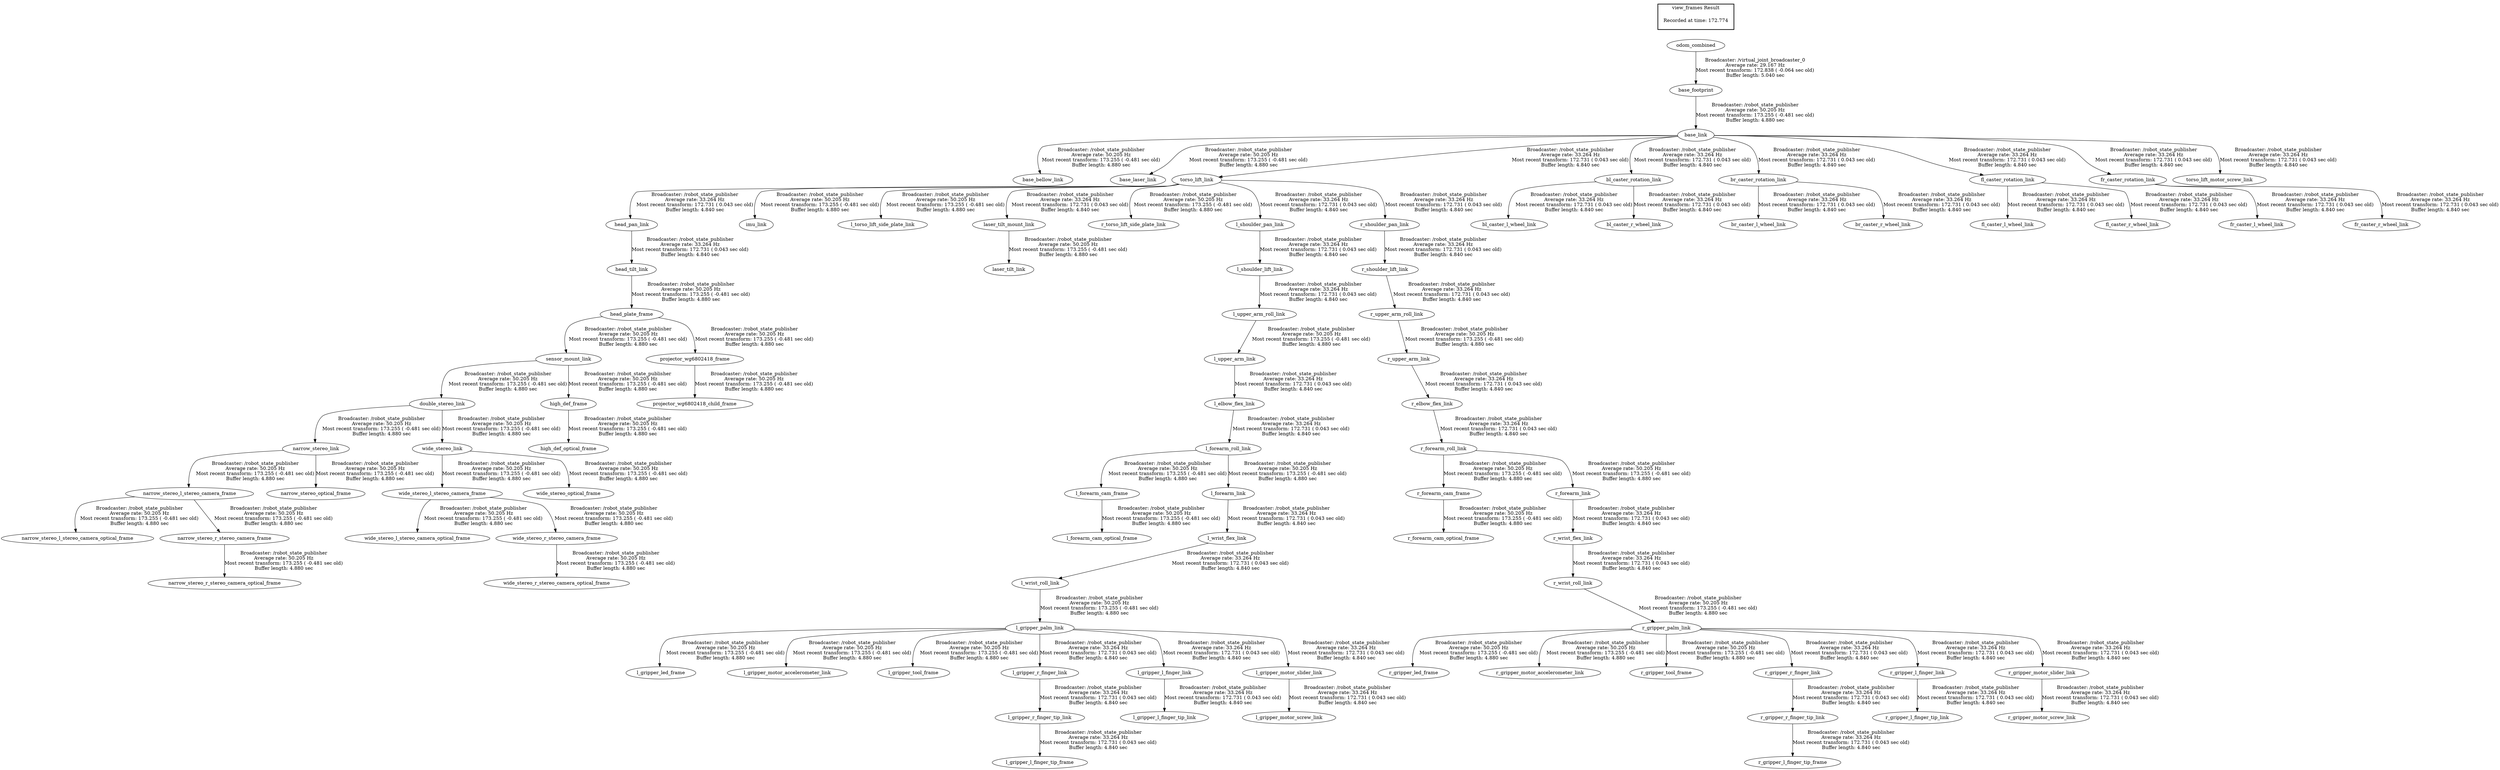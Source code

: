 digraph G {
"base_link" -> "base_bellow_link"[label="Broadcaster: /robot_state_publisher\nAverage rate: 50.205 Hz\nMost recent transform: 173.255 ( -0.481 sec old)\nBuffer length: 4.880 sec\n"];
"base_footprint" -> "base_link"[label="Broadcaster: /robot_state_publisher\nAverage rate: 50.205 Hz\nMost recent transform: 173.255 ( -0.481 sec old)\nBuffer length: 4.880 sec\n"];
"odom_combined" -> "base_footprint"[label="Broadcaster: /virtual_joint_broadcaster_0\nAverage rate: 29.167 Hz\nMost recent transform: 172.838 ( -0.064 sec old)\nBuffer length: 5.040 sec\n"];
"base_link" -> "base_laser_link"[label="Broadcaster: /robot_state_publisher\nAverage rate: 50.205 Hz\nMost recent transform: 173.255 ( -0.481 sec old)\nBuffer length: 4.880 sec\n"];
"sensor_mount_link" -> "double_stereo_link"[label="Broadcaster: /robot_state_publisher\nAverage rate: 50.205 Hz\nMost recent transform: 173.255 ( -0.481 sec old)\nBuffer length: 4.880 sec\n"];
"head_plate_frame" -> "sensor_mount_link"[label="Broadcaster: /robot_state_publisher\nAverage rate: 50.205 Hz\nMost recent transform: 173.255 ( -0.481 sec old)\nBuffer length: 4.880 sec\n"];
"head_tilt_link" -> "head_plate_frame"[label="Broadcaster: /robot_state_publisher\nAverage rate: 50.205 Hz\nMost recent transform: 173.255 ( -0.481 sec old)\nBuffer length: 4.880 sec\n"];
"head_pan_link" -> "head_tilt_link"[label="Broadcaster: /robot_state_publisher\nAverage rate: 33.264 Hz\nMost recent transform: 172.731 ( 0.043 sec old)\nBuffer length: 4.840 sec\n"];
"sensor_mount_link" -> "high_def_frame"[label="Broadcaster: /robot_state_publisher\nAverage rate: 50.205 Hz\nMost recent transform: 173.255 ( -0.481 sec old)\nBuffer length: 4.880 sec\n"];
"high_def_frame" -> "high_def_optical_frame"[label="Broadcaster: /robot_state_publisher\nAverage rate: 50.205 Hz\nMost recent transform: 173.255 ( -0.481 sec old)\nBuffer length: 4.880 sec\n"];
"torso_lift_link" -> "imu_link"[label="Broadcaster: /robot_state_publisher\nAverage rate: 50.205 Hz\nMost recent transform: 173.255 ( -0.481 sec old)\nBuffer length: 4.880 sec\n"];
"base_link" -> "torso_lift_link"[label="Broadcaster: /robot_state_publisher\nAverage rate: 33.264 Hz\nMost recent transform: 172.731 ( 0.043 sec old)\nBuffer length: 4.840 sec\n"];
"l_forearm_roll_link" -> "l_forearm_cam_frame"[label="Broadcaster: /robot_state_publisher\nAverage rate: 50.205 Hz\nMost recent transform: 173.255 ( -0.481 sec old)\nBuffer length: 4.880 sec\n"];
"l_elbow_flex_link" -> "l_forearm_roll_link"[label="Broadcaster: /robot_state_publisher\nAverage rate: 33.264 Hz\nMost recent transform: 172.731 ( 0.043 sec old)\nBuffer length: 4.840 sec\n"];
"l_forearm_cam_frame" -> "l_forearm_cam_optical_frame"[label="Broadcaster: /robot_state_publisher\nAverage rate: 50.205 Hz\nMost recent transform: 173.255 ( -0.481 sec old)\nBuffer length: 4.880 sec\n"];
"l_forearm_roll_link" -> "l_forearm_link"[label="Broadcaster: /robot_state_publisher\nAverage rate: 50.205 Hz\nMost recent transform: 173.255 ( -0.481 sec old)\nBuffer length: 4.880 sec\n"];
"l_gripper_palm_link" -> "l_gripper_led_frame"[label="Broadcaster: /robot_state_publisher\nAverage rate: 50.205 Hz\nMost recent transform: 173.255 ( -0.481 sec old)\nBuffer length: 4.880 sec\n"];
"l_wrist_roll_link" -> "l_gripper_palm_link"[label="Broadcaster: /robot_state_publisher\nAverage rate: 50.205 Hz\nMost recent transform: 173.255 ( -0.481 sec old)\nBuffer length: 4.880 sec\n"];
"l_gripper_palm_link" -> "l_gripper_motor_accelerometer_link"[label="Broadcaster: /robot_state_publisher\nAverage rate: 50.205 Hz\nMost recent transform: 173.255 ( -0.481 sec old)\nBuffer length: 4.880 sec\n"];
"l_wrist_flex_link" -> "l_wrist_roll_link"[label="Broadcaster: /robot_state_publisher\nAverage rate: 33.264 Hz\nMost recent transform: 172.731 ( 0.043 sec old)\nBuffer length: 4.840 sec\n"];
"l_gripper_palm_link" -> "l_gripper_tool_frame"[label="Broadcaster: /robot_state_publisher\nAverage rate: 50.205 Hz\nMost recent transform: 173.255 ( -0.481 sec old)\nBuffer length: 4.880 sec\n"];
"torso_lift_link" -> "l_torso_lift_side_plate_link"[label="Broadcaster: /robot_state_publisher\nAverage rate: 50.205 Hz\nMost recent transform: 173.255 ( -0.481 sec old)\nBuffer length: 4.880 sec\n"];
"l_upper_arm_roll_link" -> "l_upper_arm_link"[label="Broadcaster: /robot_state_publisher\nAverage rate: 50.205 Hz\nMost recent transform: 173.255 ( -0.481 sec old)\nBuffer length: 4.880 sec\n"];
"l_shoulder_lift_link" -> "l_upper_arm_roll_link"[label="Broadcaster: /robot_state_publisher\nAverage rate: 33.264 Hz\nMost recent transform: 172.731 ( 0.043 sec old)\nBuffer length: 4.840 sec\n"];
"laser_tilt_mount_link" -> "laser_tilt_link"[label="Broadcaster: /robot_state_publisher\nAverage rate: 50.205 Hz\nMost recent transform: 173.255 ( -0.481 sec old)\nBuffer length: 4.880 sec\n"];
"torso_lift_link" -> "laser_tilt_mount_link"[label="Broadcaster: /robot_state_publisher\nAverage rate: 33.264 Hz\nMost recent transform: 172.731 ( 0.043 sec old)\nBuffer length: 4.840 sec\n"];
"double_stereo_link" -> "narrow_stereo_link"[label="Broadcaster: /robot_state_publisher\nAverage rate: 50.205 Hz\nMost recent transform: 173.255 ( -0.481 sec old)\nBuffer length: 4.880 sec\n"];
"narrow_stereo_link" -> "narrow_stereo_l_stereo_camera_frame"[label="Broadcaster: /robot_state_publisher\nAverage rate: 50.205 Hz\nMost recent transform: 173.255 ( -0.481 sec old)\nBuffer length: 4.880 sec\n"];
"narrow_stereo_l_stereo_camera_frame" -> "narrow_stereo_l_stereo_camera_optical_frame"[label="Broadcaster: /robot_state_publisher\nAverage rate: 50.205 Hz\nMost recent transform: 173.255 ( -0.481 sec old)\nBuffer length: 4.880 sec\n"];
"narrow_stereo_link" -> "narrow_stereo_optical_frame"[label="Broadcaster: /robot_state_publisher\nAverage rate: 50.205 Hz\nMost recent transform: 173.255 ( -0.481 sec old)\nBuffer length: 4.880 sec\n"];
"narrow_stereo_l_stereo_camera_frame" -> "narrow_stereo_r_stereo_camera_frame"[label="Broadcaster: /robot_state_publisher\nAverage rate: 50.205 Hz\nMost recent transform: 173.255 ( -0.481 sec old)\nBuffer length: 4.880 sec\n"];
"narrow_stereo_r_stereo_camera_frame" -> "narrow_stereo_r_stereo_camera_optical_frame"[label="Broadcaster: /robot_state_publisher\nAverage rate: 50.205 Hz\nMost recent transform: 173.255 ( -0.481 sec old)\nBuffer length: 4.880 sec\n"];
"projector_wg6802418_frame" -> "projector_wg6802418_child_frame"[label="Broadcaster: /robot_state_publisher\nAverage rate: 50.205 Hz\nMost recent transform: 173.255 ( -0.481 sec old)\nBuffer length: 4.880 sec\n"];
"head_plate_frame" -> "projector_wg6802418_frame"[label="Broadcaster: /robot_state_publisher\nAverage rate: 50.205 Hz\nMost recent transform: 173.255 ( -0.481 sec old)\nBuffer length: 4.880 sec\n"];
"r_forearm_roll_link" -> "r_forearm_cam_frame"[label="Broadcaster: /robot_state_publisher\nAverage rate: 50.205 Hz\nMost recent transform: 173.255 ( -0.481 sec old)\nBuffer length: 4.880 sec\n"];
"r_elbow_flex_link" -> "r_forearm_roll_link"[label="Broadcaster: /robot_state_publisher\nAverage rate: 33.264 Hz\nMost recent transform: 172.731 ( 0.043 sec old)\nBuffer length: 4.840 sec\n"];
"r_forearm_cam_frame" -> "r_forearm_cam_optical_frame"[label="Broadcaster: /robot_state_publisher\nAverage rate: 50.205 Hz\nMost recent transform: 173.255 ( -0.481 sec old)\nBuffer length: 4.880 sec\n"];
"r_forearm_roll_link" -> "r_forearm_link"[label="Broadcaster: /robot_state_publisher\nAverage rate: 50.205 Hz\nMost recent transform: 173.255 ( -0.481 sec old)\nBuffer length: 4.880 sec\n"];
"r_gripper_palm_link" -> "r_gripper_led_frame"[label="Broadcaster: /robot_state_publisher\nAverage rate: 50.205 Hz\nMost recent transform: 173.255 ( -0.481 sec old)\nBuffer length: 4.880 sec\n"];
"r_wrist_roll_link" -> "r_gripper_palm_link"[label="Broadcaster: /robot_state_publisher\nAverage rate: 50.205 Hz\nMost recent transform: 173.255 ( -0.481 sec old)\nBuffer length: 4.880 sec\n"];
"r_gripper_palm_link" -> "r_gripper_motor_accelerometer_link"[label="Broadcaster: /robot_state_publisher\nAverage rate: 50.205 Hz\nMost recent transform: 173.255 ( -0.481 sec old)\nBuffer length: 4.880 sec\n"];
"r_wrist_flex_link" -> "r_wrist_roll_link"[label="Broadcaster: /robot_state_publisher\nAverage rate: 33.264 Hz\nMost recent transform: 172.731 ( 0.043 sec old)\nBuffer length: 4.840 sec\n"];
"r_gripper_palm_link" -> "r_gripper_tool_frame"[label="Broadcaster: /robot_state_publisher\nAverage rate: 50.205 Hz\nMost recent transform: 173.255 ( -0.481 sec old)\nBuffer length: 4.880 sec\n"];
"torso_lift_link" -> "r_torso_lift_side_plate_link"[label="Broadcaster: /robot_state_publisher\nAverage rate: 50.205 Hz\nMost recent transform: 173.255 ( -0.481 sec old)\nBuffer length: 4.880 sec\n"];
"r_upper_arm_roll_link" -> "r_upper_arm_link"[label="Broadcaster: /robot_state_publisher\nAverage rate: 50.205 Hz\nMost recent transform: 173.255 ( -0.481 sec old)\nBuffer length: 4.880 sec\n"];
"r_shoulder_lift_link" -> "r_upper_arm_roll_link"[label="Broadcaster: /robot_state_publisher\nAverage rate: 33.264 Hz\nMost recent transform: 172.731 ( 0.043 sec old)\nBuffer length: 4.840 sec\n"];
"double_stereo_link" -> "wide_stereo_link"[label="Broadcaster: /robot_state_publisher\nAverage rate: 50.205 Hz\nMost recent transform: 173.255 ( -0.481 sec old)\nBuffer length: 4.880 sec\n"];
"wide_stereo_link" -> "wide_stereo_l_stereo_camera_frame"[label="Broadcaster: /robot_state_publisher\nAverage rate: 50.205 Hz\nMost recent transform: 173.255 ( -0.481 sec old)\nBuffer length: 4.880 sec\n"];
"wide_stereo_l_stereo_camera_frame" -> "wide_stereo_l_stereo_camera_optical_frame"[label="Broadcaster: /robot_state_publisher\nAverage rate: 50.205 Hz\nMost recent transform: 173.255 ( -0.481 sec old)\nBuffer length: 4.880 sec\n"];
"wide_stereo_link" -> "wide_stereo_optical_frame"[label="Broadcaster: /robot_state_publisher\nAverage rate: 50.205 Hz\nMost recent transform: 173.255 ( -0.481 sec old)\nBuffer length: 4.880 sec\n"];
"wide_stereo_l_stereo_camera_frame" -> "wide_stereo_r_stereo_camera_frame"[label="Broadcaster: /robot_state_publisher\nAverage rate: 50.205 Hz\nMost recent transform: 173.255 ( -0.481 sec old)\nBuffer length: 4.880 sec\n"];
"wide_stereo_r_stereo_camera_frame" -> "wide_stereo_r_stereo_camera_optical_frame"[label="Broadcaster: /robot_state_publisher\nAverage rate: 50.205 Hz\nMost recent transform: 173.255 ( -0.481 sec old)\nBuffer length: 4.880 sec\n"];
"bl_caster_rotation_link" -> "bl_caster_l_wheel_link"[label="Broadcaster: /robot_state_publisher\nAverage rate: 33.264 Hz\nMost recent transform: 172.731 ( 0.043 sec old)\nBuffer length: 4.840 sec\n"];
"base_link" -> "bl_caster_rotation_link"[label="Broadcaster: /robot_state_publisher\nAverage rate: 33.264 Hz\nMost recent transform: 172.731 ( 0.043 sec old)\nBuffer length: 4.840 sec\n"];
"bl_caster_rotation_link" -> "bl_caster_r_wheel_link"[label="Broadcaster: /robot_state_publisher\nAverage rate: 33.264 Hz\nMost recent transform: 172.731 ( 0.043 sec old)\nBuffer length: 4.840 sec\n"];
"br_caster_rotation_link" -> "br_caster_l_wheel_link"[label="Broadcaster: /robot_state_publisher\nAverage rate: 33.264 Hz\nMost recent transform: 172.731 ( 0.043 sec old)\nBuffer length: 4.840 sec\n"];
"base_link" -> "br_caster_rotation_link"[label="Broadcaster: /robot_state_publisher\nAverage rate: 33.264 Hz\nMost recent transform: 172.731 ( 0.043 sec old)\nBuffer length: 4.840 sec\n"];
"br_caster_rotation_link" -> "br_caster_r_wheel_link"[label="Broadcaster: /robot_state_publisher\nAverage rate: 33.264 Hz\nMost recent transform: 172.731 ( 0.043 sec old)\nBuffer length: 4.840 sec\n"];
"fl_caster_rotation_link" -> "fl_caster_l_wheel_link"[label="Broadcaster: /robot_state_publisher\nAverage rate: 33.264 Hz\nMost recent transform: 172.731 ( 0.043 sec old)\nBuffer length: 4.840 sec\n"];
"base_link" -> "fl_caster_rotation_link"[label="Broadcaster: /robot_state_publisher\nAverage rate: 33.264 Hz\nMost recent transform: 172.731 ( 0.043 sec old)\nBuffer length: 4.840 sec\n"];
"fl_caster_rotation_link" -> "fl_caster_r_wheel_link"[label="Broadcaster: /robot_state_publisher\nAverage rate: 33.264 Hz\nMost recent transform: 172.731 ( 0.043 sec old)\nBuffer length: 4.840 sec\n"];
"fr_caster_rotation_link" -> "fr_caster_l_wheel_link"[label="Broadcaster: /robot_state_publisher\nAverage rate: 33.264 Hz\nMost recent transform: 172.731 ( 0.043 sec old)\nBuffer length: 4.840 sec\n"];
"base_link" -> "fr_caster_rotation_link"[label="Broadcaster: /robot_state_publisher\nAverage rate: 33.264 Hz\nMost recent transform: 172.731 ( 0.043 sec old)\nBuffer length: 4.840 sec\n"];
"fr_caster_rotation_link" -> "fr_caster_r_wheel_link"[label="Broadcaster: /robot_state_publisher\nAverage rate: 33.264 Hz\nMost recent transform: 172.731 ( 0.043 sec old)\nBuffer length: 4.840 sec\n"];
"torso_lift_link" -> "head_pan_link"[label="Broadcaster: /robot_state_publisher\nAverage rate: 33.264 Hz\nMost recent transform: 172.731 ( 0.043 sec old)\nBuffer length: 4.840 sec\n"];
"l_upper_arm_link" -> "l_elbow_flex_link"[label="Broadcaster: /robot_state_publisher\nAverage rate: 33.264 Hz\nMost recent transform: 172.731 ( 0.043 sec old)\nBuffer length: 4.840 sec\n"];
"l_gripper_r_finger_tip_link" -> "l_gripper_l_finger_tip_frame"[label="Broadcaster: /robot_state_publisher\nAverage rate: 33.264 Hz\nMost recent transform: 172.731 ( 0.043 sec old)\nBuffer length: 4.840 sec\n"];
"l_gripper_r_finger_link" -> "l_gripper_r_finger_tip_link"[label="Broadcaster: /robot_state_publisher\nAverage rate: 33.264 Hz\nMost recent transform: 172.731 ( 0.043 sec old)\nBuffer length: 4.840 sec\n"];
"l_gripper_palm_link" -> "l_gripper_l_finger_link"[label="Broadcaster: /robot_state_publisher\nAverage rate: 33.264 Hz\nMost recent transform: 172.731 ( 0.043 sec old)\nBuffer length: 4.840 sec\n"];
"l_gripper_l_finger_link" -> "l_gripper_l_finger_tip_link"[label="Broadcaster: /robot_state_publisher\nAverage rate: 33.264 Hz\nMost recent transform: 172.731 ( 0.043 sec old)\nBuffer length: 4.840 sec\n"];
"l_gripper_motor_slider_link" -> "l_gripper_motor_screw_link"[label="Broadcaster: /robot_state_publisher\nAverage rate: 33.264 Hz\nMost recent transform: 172.731 ( 0.043 sec old)\nBuffer length: 4.840 sec\n"];
"l_gripper_palm_link" -> "l_gripper_motor_slider_link"[label="Broadcaster: /robot_state_publisher\nAverage rate: 33.264 Hz\nMost recent transform: 172.731 ( 0.043 sec old)\nBuffer length: 4.840 sec\n"];
"l_gripper_palm_link" -> "l_gripper_r_finger_link"[label="Broadcaster: /robot_state_publisher\nAverage rate: 33.264 Hz\nMost recent transform: 172.731 ( 0.043 sec old)\nBuffer length: 4.840 sec\n"];
"l_shoulder_pan_link" -> "l_shoulder_lift_link"[label="Broadcaster: /robot_state_publisher\nAverage rate: 33.264 Hz\nMost recent transform: 172.731 ( 0.043 sec old)\nBuffer length: 4.840 sec\n"];
"torso_lift_link" -> "l_shoulder_pan_link"[label="Broadcaster: /robot_state_publisher\nAverage rate: 33.264 Hz\nMost recent transform: 172.731 ( 0.043 sec old)\nBuffer length: 4.840 sec\n"];
"l_forearm_link" -> "l_wrist_flex_link"[label="Broadcaster: /robot_state_publisher\nAverage rate: 33.264 Hz\nMost recent transform: 172.731 ( 0.043 sec old)\nBuffer length: 4.840 sec\n"];
"r_upper_arm_link" -> "r_elbow_flex_link"[label="Broadcaster: /robot_state_publisher\nAverage rate: 33.264 Hz\nMost recent transform: 172.731 ( 0.043 sec old)\nBuffer length: 4.840 sec\n"];
"r_gripper_r_finger_tip_link" -> "r_gripper_l_finger_tip_frame"[label="Broadcaster: /robot_state_publisher\nAverage rate: 33.264 Hz\nMost recent transform: 172.731 ( 0.043 sec old)\nBuffer length: 4.840 sec\n"];
"r_gripper_r_finger_link" -> "r_gripper_r_finger_tip_link"[label="Broadcaster: /robot_state_publisher\nAverage rate: 33.264 Hz\nMost recent transform: 172.731 ( 0.043 sec old)\nBuffer length: 4.840 sec\n"];
"r_gripper_palm_link" -> "r_gripper_l_finger_link"[label="Broadcaster: /robot_state_publisher\nAverage rate: 33.264 Hz\nMost recent transform: 172.731 ( 0.043 sec old)\nBuffer length: 4.840 sec\n"];
"r_gripper_l_finger_link" -> "r_gripper_l_finger_tip_link"[label="Broadcaster: /robot_state_publisher\nAverage rate: 33.264 Hz\nMost recent transform: 172.731 ( 0.043 sec old)\nBuffer length: 4.840 sec\n"];
"r_gripper_motor_slider_link" -> "r_gripper_motor_screw_link"[label="Broadcaster: /robot_state_publisher\nAverage rate: 33.264 Hz\nMost recent transform: 172.731 ( 0.043 sec old)\nBuffer length: 4.840 sec\n"];
"r_gripper_palm_link" -> "r_gripper_motor_slider_link"[label="Broadcaster: /robot_state_publisher\nAverage rate: 33.264 Hz\nMost recent transform: 172.731 ( 0.043 sec old)\nBuffer length: 4.840 sec\n"];
"r_gripper_palm_link" -> "r_gripper_r_finger_link"[label="Broadcaster: /robot_state_publisher\nAverage rate: 33.264 Hz\nMost recent transform: 172.731 ( 0.043 sec old)\nBuffer length: 4.840 sec\n"];
"r_shoulder_pan_link" -> "r_shoulder_lift_link"[label="Broadcaster: /robot_state_publisher\nAverage rate: 33.264 Hz\nMost recent transform: 172.731 ( 0.043 sec old)\nBuffer length: 4.840 sec\n"];
"torso_lift_link" -> "r_shoulder_pan_link"[label="Broadcaster: /robot_state_publisher\nAverage rate: 33.264 Hz\nMost recent transform: 172.731 ( 0.043 sec old)\nBuffer length: 4.840 sec\n"];
"r_forearm_link" -> "r_wrist_flex_link"[label="Broadcaster: /robot_state_publisher\nAverage rate: 33.264 Hz\nMost recent transform: 172.731 ( 0.043 sec old)\nBuffer length: 4.840 sec\n"];
"base_link" -> "torso_lift_motor_screw_link"[label="Broadcaster: /robot_state_publisher\nAverage rate: 33.264 Hz\nMost recent transform: 172.731 ( 0.043 sec old)\nBuffer length: 4.840 sec\n"];
edge [style=invis];
 subgraph cluster_legend { style=bold; color=black; label ="view_frames Result";
"Recorded at time: 172.774"[ shape=plaintext ] ;
 }->"odom_combined";
}